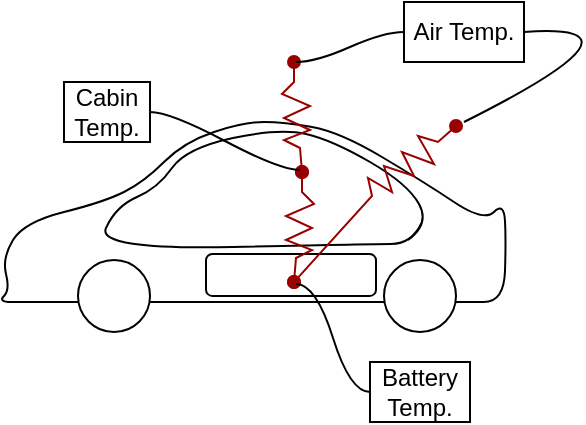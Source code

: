 <mxfile version="28.0.6">
  <diagram name="Page-1" id="w69QgauEFFYnWDhPD-Ga">
    <mxGraphModel dx="494" dy="354" grid="1" gridSize="10" guides="1" tooltips="1" connect="1" arrows="1" fold="1" page="1" pageScale="1" pageWidth="850" pageHeight="1100" math="0" shadow="0">
      <root>
        <mxCell id="0" />
        <mxCell id="1" parent="0" />
        <mxCell id="bY4IOYTVBXKEHmrtxOaj-78" value="" style="curved=1;endArrow=none;html=1;rounded=0;endFill=0;strokeColor=default;movable=0;resizable=0;rotatable=0;deletable=0;editable=0;locked=1;connectable=0;" edge="1" parent="1">
          <mxGeometry width="50" height="50" relative="1" as="geometry">
            <mxPoint x="490" y="480" as="sourcePoint" />
            <mxPoint x="490" y="480" as="targetPoint" />
            <Array as="points">
              <mxPoint x="260" y="480" />
              <mxPoint x="247" y="480" />
              <mxPoint x="253" y="474" />
              <mxPoint x="249" y="458" />
              <mxPoint x="260" y="440" />
              <mxPoint x="300" y="430" />
              <mxPoint x="320" y="420" />
              <mxPoint x="340" y="400" />
              <mxPoint x="370" y="390" />
              <mxPoint x="390" y="390" />
              <mxPoint x="418" y="395" />
              <mxPoint x="460" y="420" />
              <mxPoint x="490" y="440" />
              <mxPoint x="500" y="430" />
              <mxPoint x="501" y="449" />
              <mxPoint x="500" y="480" />
            </Array>
          </mxGeometry>
        </mxCell>
        <mxCell id="bY4IOYTVBXKEHmrtxOaj-89" value="" style="ellipse;whiteSpace=wrap;html=1;aspect=fixed;movable=0;resizable=0;rotatable=0;deletable=0;editable=0;locked=1;connectable=0;" vertex="1" parent="1">
          <mxGeometry x="287" y="459" width="36" height="36" as="geometry" />
        </mxCell>
        <mxCell id="bY4IOYTVBXKEHmrtxOaj-90" value="" style="ellipse;whiteSpace=wrap;html=1;aspect=fixed;movable=0;resizable=0;rotatable=0;deletable=0;editable=0;locked=1;connectable=0;" vertex="1" parent="1">
          <mxGeometry x="440" y="459" width="36" height="36" as="geometry" />
        </mxCell>
        <mxCell id="bY4IOYTVBXKEHmrtxOaj-91" value="" style="curved=1;endArrow=none;html=1;rounded=0;endFill=0;strokeColor=default;shadow=0;fillColor=light-dark(transparent,#FF8000);movable=0;resizable=0;rotatable=0;deletable=0;editable=0;locked=1;connectable=0;" edge="1" parent="1">
          <mxGeometry width="50" height="50" relative="1" as="geometry">
            <mxPoint x="459" y="440" as="sourcePoint" />
            <mxPoint x="452" y="449" as="targetPoint" />
            <Array as="points">
              <mxPoint x="454" y="451" />
              <mxPoint x="433" y="451" />
              <mxPoint x="296" y="454" />
              <mxPoint x="306" y="432" />
              <mxPoint x="327" y="423" />
              <mxPoint x="341" y="403" />
              <mxPoint x="388" y="393" />
              <mxPoint x="414" y="399" />
              <mxPoint x="452" y="421" />
              <mxPoint x="463" y="441" />
            </Array>
          </mxGeometry>
        </mxCell>
        <mxCell id="bY4IOYTVBXKEHmrtxOaj-100" value="" style="rounded=1;whiteSpace=wrap;html=1;movable=0;resizable=0;rotatable=0;deletable=0;editable=0;locked=1;connectable=0;" vertex="1" parent="1">
          <mxGeometry x="351" y="456" width="85" height="21" as="geometry" />
        </mxCell>
        <mxCell id="bY4IOYTVBXKEHmrtxOaj-106" value="" style="endArrow=oval;html=1;rounded=0;strokeColor=light-dark(#990000,#CC0000);startArrow=oval;startFill=1;endFill=1;movable=1;resizable=1;rotatable=1;deletable=1;editable=1;locked=0;connectable=1;" edge="1" parent="1">
          <mxGeometry width="50" height="50" relative="1" as="geometry">
            <mxPoint x="395" y="470" as="sourcePoint" />
            <mxPoint x="399" y="415" as="targetPoint" />
            <Array as="points">
              <mxPoint x="396" y="458" />
              <mxPoint x="404" y="454" />
              <mxPoint x="391" y="449" />
              <mxPoint x="404" y="443" />
              <mxPoint x="391" y="437" />
              <mxPoint x="405" y="431" />
              <mxPoint x="399" y="425" />
            </Array>
          </mxGeometry>
        </mxCell>
        <mxCell id="bY4IOYTVBXKEHmrtxOaj-110" value="" style="endArrow=oval;html=1;rounded=0;strokeColor=light-dark(#990000,#CC0000);startArrow=oval;startFill=1;endFill=1;movable=1;resizable=1;rotatable=1;deletable=1;editable=1;locked=0;connectable=1;" edge="1" parent="1">
          <mxGeometry width="50" height="50" relative="1" as="geometry">
            <mxPoint x="395" y="470" as="sourcePoint" />
            <mxPoint x="476" y="392" as="targetPoint" />
            <Array as="points">
              <mxPoint x="434" y="427" />
              <mxPoint x="432" y="418" />
              <mxPoint x="444" y="425" />
              <mxPoint x="440" y="412" />
              <mxPoint x="455" y="417" />
              <mxPoint x="449" y="405" />
              <mxPoint x="465" y="411" />
              <mxPoint x="457" y="397" />
              <mxPoint x="467" y="400" />
            </Array>
          </mxGeometry>
        </mxCell>
        <mxCell id="bY4IOYTVBXKEHmrtxOaj-111" value="" style="endArrow=oval;html=1;rounded=0;strokeColor=light-dark(#990000,#CC0000);startArrow=oval;startFill=1;endFill=1;movable=1;resizable=1;rotatable=1;deletable=1;editable=1;locked=0;connectable=1;" edge="1" parent="1">
          <mxGeometry width="50" height="50" relative="1" as="geometry">
            <mxPoint x="399" y="415" as="sourcePoint" />
            <mxPoint x="395" y="360" as="targetPoint" />
            <Array as="points">
              <mxPoint x="398" y="403" />
              <mxPoint x="390" y="399" />
              <mxPoint x="403" y="394" />
              <mxPoint x="390" y="388" />
              <mxPoint x="403" y="382" />
              <mxPoint x="389" y="376" />
              <mxPoint x="395" y="370" />
            </Array>
          </mxGeometry>
        </mxCell>
        <mxCell id="bY4IOYTVBXKEHmrtxOaj-119" value="" style="edgeStyle=entityRelationEdgeStyle;startArrow=none;endArrow=none;segment=10;curved=1;sourcePerimeterSpacing=0;targetPerimeterSpacing=0;rounded=0;entryX=0;entryY=0.5;entryDx=0;entryDy=0;" edge="1" target="bY4IOYTVBXKEHmrtxOaj-138" parent="1">
          <mxGeometry relative="1" as="geometry">
            <mxPoint x="396" y="471" as="sourcePoint" />
            <mxPoint x="469.862" y="528.13" as="targetPoint" />
          </mxGeometry>
        </mxCell>
        <mxCell id="bY4IOYTVBXKEHmrtxOaj-124" value="" style="edgeStyle=entityRelationEdgeStyle;startArrow=none;endArrow=none;segment=10;curved=1;sourcePerimeterSpacing=0;targetPerimeterSpacing=0;rounded=0;entryX=0;entryY=0.5;entryDx=0;entryDy=0;" edge="1" parent="1" target="bY4IOYTVBXKEHmrtxOaj-136">
          <mxGeometry relative="1" as="geometry">
            <mxPoint x="396" y="360" as="sourcePoint" />
            <mxPoint x="448.574" y="344.255" as="targetPoint" />
            <Array as="points">
              <mxPoint x="398" y="359" />
            </Array>
          </mxGeometry>
        </mxCell>
        <mxCell id="bY4IOYTVBXKEHmrtxOaj-127" value="" style="edgeStyle=entityRelationEdgeStyle;startArrow=none;endArrow=none;segment=10;curved=1;sourcePerimeterSpacing=0;targetPerimeterSpacing=0;rounded=0;exitX=1;exitY=0.5;exitDx=0;exitDy=0;" edge="1" parent="1" source="bY4IOYTVBXKEHmrtxOaj-137">
          <mxGeometry relative="1" as="geometry">
            <mxPoint x="330.576" y="375.425" as="sourcePoint" />
            <mxPoint x="398" y="414" as="targetPoint" />
            <Array as="points">
              <mxPoint x="458" y="328" />
            </Array>
          </mxGeometry>
        </mxCell>
        <mxCell id="bY4IOYTVBXKEHmrtxOaj-134" value="" style="curved=1;endArrow=none;html=1;rounded=0;endFill=0;exitX=1;exitY=0.5;exitDx=0;exitDy=0;" edge="1" parent="1" source="bY4IOYTVBXKEHmrtxOaj-136">
          <mxGeometry width="50" height="50" relative="1" as="geometry">
            <mxPoint x="497.61" y="344.255" as="sourcePoint" />
            <mxPoint x="480" y="390" as="targetPoint" />
            <Array as="points">
              <mxPoint x="580" y="340" />
            </Array>
          </mxGeometry>
        </mxCell>
        <mxCell id="bY4IOYTVBXKEHmrtxOaj-136" value="Air Temp." style="text;html=1;align=center;verticalAlign=middle;whiteSpace=wrap;rounded=0;strokeColor=default;" vertex="1" parent="1">
          <mxGeometry x="450" y="330" width="60" height="30" as="geometry" />
        </mxCell>
        <mxCell id="bY4IOYTVBXKEHmrtxOaj-137" value="Cabin Temp." style="text;html=1;align=center;verticalAlign=middle;whiteSpace=wrap;rounded=0;strokeColor=default;" vertex="1" parent="1">
          <mxGeometry x="280" y="370" width="43" height="30" as="geometry" />
        </mxCell>
        <mxCell id="bY4IOYTVBXKEHmrtxOaj-138" value="Battery Temp." style="text;html=1;align=center;verticalAlign=middle;whiteSpace=wrap;rounded=0;strokeColor=default;" vertex="1" parent="1">
          <mxGeometry x="433" y="510" width="50" height="30" as="geometry" />
        </mxCell>
      </root>
    </mxGraphModel>
  </diagram>
</mxfile>

